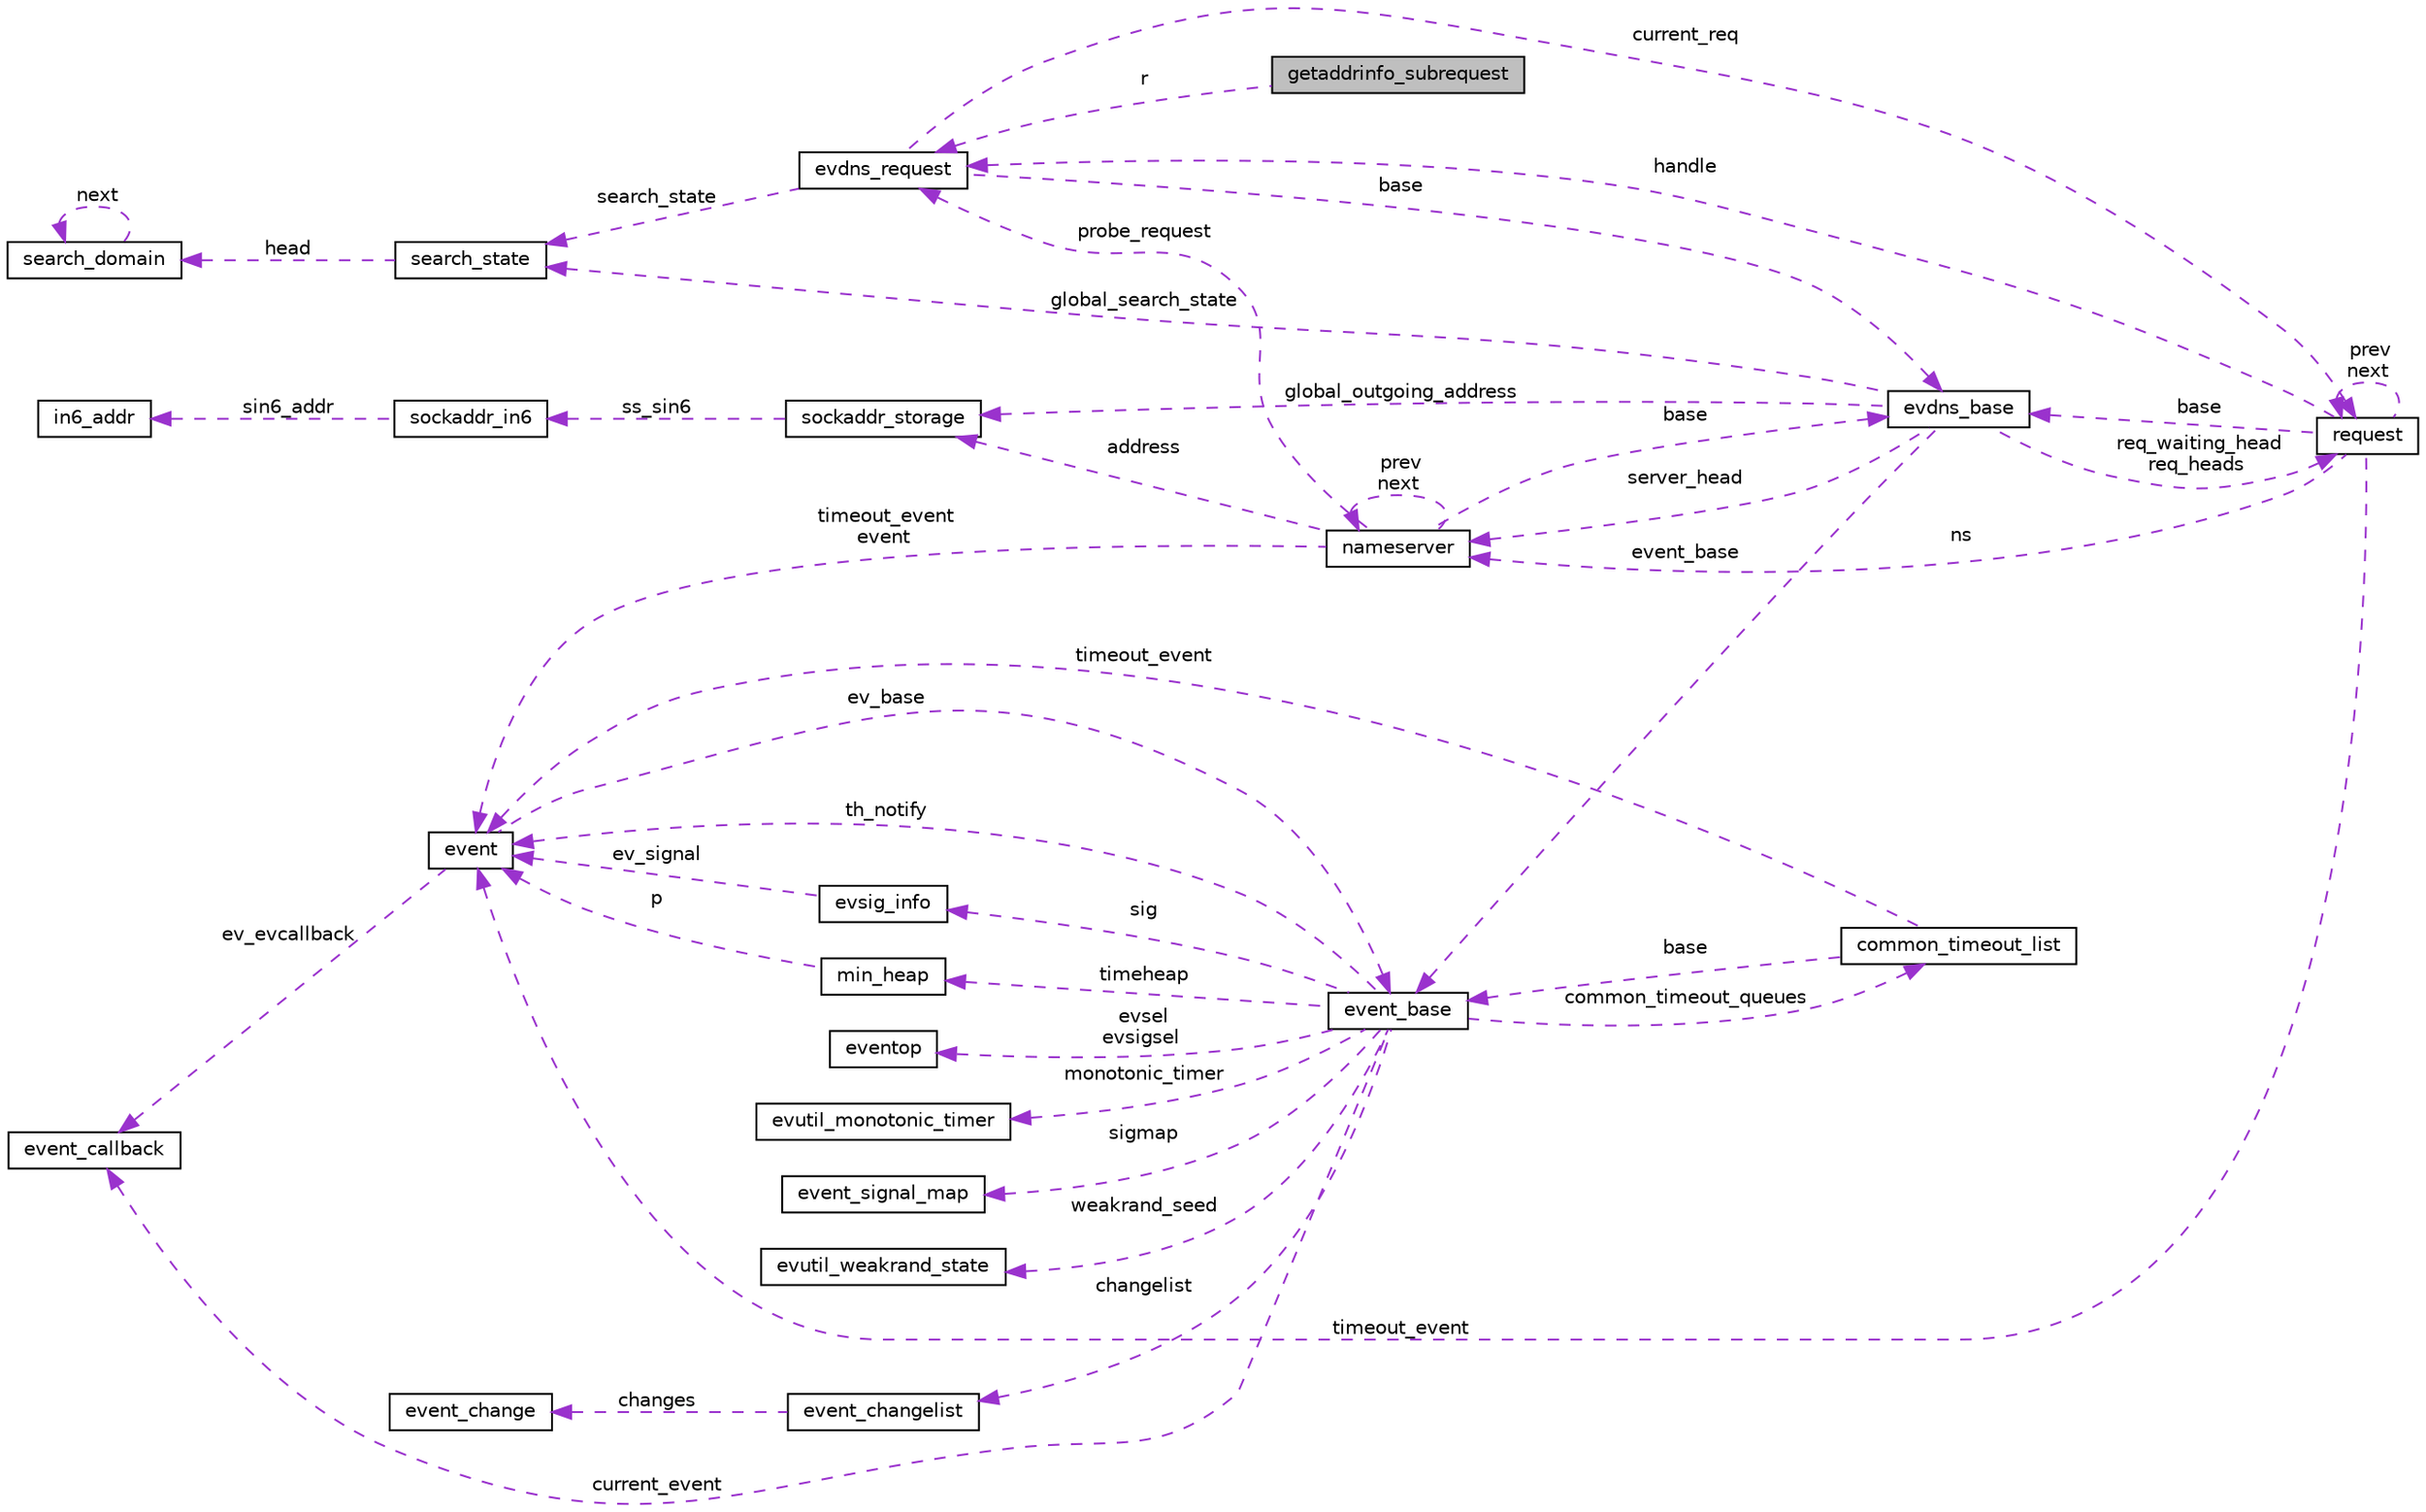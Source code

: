 digraph "getaddrinfo_subrequest"
{
 // LATEX_PDF_SIZE
  edge [fontname="Helvetica",fontsize="10",labelfontname="Helvetica",labelfontsize="10"];
  node [fontname="Helvetica",fontsize="10",shape=record];
  rankdir="LR";
  Node1 [label="getaddrinfo_subrequest",height=0.2,width=0.4,color="black", fillcolor="grey75", style="filled", fontcolor="black",tooltip=" "];
  Node2 -> Node1 [dir="back",color="darkorchid3",fontsize="10",style="dashed",label=" r" ,fontname="Helvetica"];
  Node2 [label="evdns_request",height=0.2,width=0.4,color="black", fillcolor="white", style="filled",URL="$structevdns__request.html",tooltip=" "];
  Node3 -> Node2 [dir="back",color="darkorchid3",fontsize="10",style="dashed",label=" base" ,fontname="Helvetica"];
  Node3 [label="evdns_base",height=0.2,width=0.4,color="black", fillcolor="white", style="filled",URL="$structevdns__base.html",tooltip=" "];
  Node4 -> Node3 [dir="back",color="darkorchid3",fontsize="10",style="dashed",label=" global_outgoing_address" ,fontname="Helvetica"];
  Node4 [label="sockaddr_storage",height=0.2,width=0.4,color="black", fillcolor="white", style="filled",URL="$structsockaddr__storage.html",tooltip=" "];
  Node5 -> Node4 [dir="back",color="darkorchid3",fontsize="10",style="dashed",label=" ss_sin6" ,fontname="Helvetica"];
  Node5 [label="sockaddr_in6",height=0.2,width=0.4,color="black", fillcolor="white", style="filled",URL="$structsockaddr__in6.html",tooltip=" "];
  Node6 -> Node5 [dir="back",color="darkorchid3",fontsize="10",style="dashed",label=" sin6_addr" ,fontname="Helvetica"];
  Node6 [label="in6_addr",height=0.2,width=0.4,color="black", fillcolor="white", style="filled",URL="$structin6__addr.html",tooltip=" "];
  Node7 -> Node3 [dir="back",color="darkorchid3",fontsize="10",style="dashed",label=" server_head" ,fontname="Helvetica"];
  Node7 [label="nameserver",height=0.2,width=0.4,color="black", fillcolor="white", style="filled",URL="$structnameserver.html",tooltip=" "];
  Node3 -> Node7 [dir="back",color="darkorchid3",fontsize="10",style="dashed",label=" base" ,fontname="Helvetica"];
  Node8 -> Node7 [dir="back",color="darkorchid3",fontsize="10",style="dashed",label=" timeout_event\nevent" ,fontname="Helvetica"];
  Node8 [label="event",height=0.2,width=0.4,color="black", fillcolor="white", style="filled",URL="$structevent.html",tooltip=" "];
  Node9 -> Node8 [dir="back",color="darkorchid3",fontsize="10",style="dashed",label=" ev_evcallback" ,fontname="Helvetica"];
  Node9 [label="event_callback",height=0.2,width=0.4,color="black", fillcolor="white", style="filled",URL="$structevent__callback.html",tooltip=" "];
  Node10 -> Node8 [dir="back",color="darkorchid3",fontsize="10",style="dashed",label=" ev_base" ,fontname="Helvetica"];
  Node10 [label="event_base",height=0.2,width=0.4,color="black", fillcolor="white", style="filled",URL="$structevent__base.html",tooltip=" "];
  Node11 -> Node10 [dir="back",color="darkorchid3",fontsize="10",style="dashed",label=" evsel\nevsigsel" ,fontname="Helvetica"];
  Node11 [label="eventop",height=0.2,width=0.4,color="black", fillcolor="white", style="filled",URL="$structeventop.html",tooltip=" "];
  Node12 -> Node10 [dir="back",color="darkorchid3",fontsize="10",style="dashed",label=" sig" ,fontname="Helvetica"];
  Node12 [label="evsig_info",height=0.2,width=0.4,color="black", fillcolor="white", style="filled",URL="$structevsig__info.html",tooltip=" "];
  Node8 -> Node12 [dir="back",color="darkorchid3",fontsize="10",style="dashed",label=" ev_signal" ,fontname="Helvetica"];
  Node13 -> Node10 [dir="back",color="darkorchid3",fontsize="10",style="dashed",label=" timeheap" ,fontname="Helvetica"];
  Node13 [label="min_heap",height=0.2,width=0.4,color="black", fillcolor="white", style="filled",URL="$structmin__heap.html",tooltip=" "];
  Node8 -> Node13 [dir="back",color="darkorchid3",fontsize="10",style="dashed",label=" p" ,fontname="Helvetica"];
  Node8 -> Node10 [dir="back",color="darkorchid3",fontsize="10",style="dashed",label=" th_notify" ,fontname="Helvetica"];
  Node9 -> Node10 [dir="back",color="darkorchid3",fontsize="10",style="dashed",label=" current_event" ,fontname="Helvetica"];
  Node14 -> Node10 [dir="back",color="darkorchid3",fontsize="10",style="dashed",label=" common_timeout_queues" ,fontname="Helvetica"];
  Node14 [label="common_timeout_list",height=0.2,width=0.4,color="black", fillcolor="white", style="filled",URL="$structcommon__timeout__list.html",tooltip=" "];
  Node8 -> Node14 [dir="back",color="darkorchid3",fontsize="10",style="dashed",label=" timeout_event" ,fontname="Helvetica"];
  Node10 -> Node14 [dir="back",color="darkorchid3",fontsize="10",style="dashed",label=" base" ,fontname="Helvetica"];
  Node15 -> Node10 [dir="back",color="darkorchid3",fontsize="10",style="dashed",label=" monotonic_timer" ,fontname="Helvetica"];
  Node15 [label="evutil_monotonic_timer",height=0.2,width=0.4,color="black", fillcolor="white", style="filled",URL="$structevutil__monotonic__timer.html",tooltip=" "];
  Node16 -> Node10 [dir="back",color="darkorchid3",fontsize="10",style="dashed",label=" sigmap" ,fontname="Helvetica"];
  Node16 [label="event_signal_map",height=0.2,width=0.4,color="black", fillcolor="white", style="filled",URL="$structevent__signal__map.html",tooltip=" "];
  Node17 -> Node10 [dir="back",color="darkorchid3",fontsize="10",style="dashed",label=" changelist" ,fontname="Helvetica"];
  Node17 [label="event_changelist",height=0.2,width=0.4,color="black", fillcolor="white", style="filled",URL="$structevent__changelist.html",tooltip=" "];
  Node18 -> Node17 [dir="back",color="darkorchid3",fontsize="10",style="dashed",label=" changes" ,fontname="Helvetica"];
  Node18 [label="event_change",height=0.2,width=0.4,color="black", fillcolor="white", style="filled",URL="$structevent__change.html",tooltip=" "];
  Node19 -> Node10 [dir="back",color="darkorchid3",fontsize="10",style="dashed",label=" weakrand_seed" ,fontname="Helvetica"];
  Node19 [label="evutil_weakrand_state",height=0.2,width=0.4,color="black", fillcolor="white", style="filled",URL="$structevutil__weakrand__state.html",tooltip=" "];
  Node4 -> Node7 [dir="back",color="darkorchid3",fontsize="10",style="dashed",label=" address" ,fontname="Helvetica"];
  Node2 -> Node7 [dir="back",color="darkorchid3",fontsize="10",style="dashed",label=" probe_request" ,fontname="Helvetica"];
  Node7 -> Node7 [dir="back",color="darkorchid3",fontsize="10",style="dashed",label=" prev\nnext" ,fontname="Helvetica"];
  Node20 -> Node3 [dir="back",color="darkorchid3",fontsize="10",style="dashed",label=" req_waiting_head\nreq_heads" ,fontname="Helvetica"];
  Node20 [label="request",height=0.2,width=0.4,color="black", fillcolor="white", style="filled",URL="$structrequest.html",tooltip=" "];
  Node3 -> Node20 [dir="back",color="darkorchid3",fontsize="10",style="dashed",label=" base" ,fontname="Helvetica"];
  Node8 -> Node20 [dir="back",color="darkorchid3",fontsize="10",style="dashed",label=" timeout_event" ,fontname="Helvetica"];
  Node2 -> Node20 [dir="back",color="darkorchid3",fontsize="10",style="dashed",label=" handle" ,fontname="Helvetica"];
  Node7 -> Node20 [dir="back",color="darkorchid3",fontsize="10",style="dashed",label=" ns" ,fontname="Helvetica"];
  Node20 -> Node20 [dir="back",color="darkorchid3",fontsize="10",style="dashed",label=" prev\nnext" ,fontname="Helvetica"];
  Node21 -> Node3 [dir="back",color="darkorchid3",fontsize="10",style="dashed",label=" global_search_state" ,fontname="Helvetica"];
  Node21 [label="search_state",height=0.2,width=0.4,color="black", fillcolor="white", style="filled",URL="$structsearch__state.html",tooltip=" "];
  Node22 -> Node21 [dir="back",color="darkorchid3",fontsize="10",style="dashed",label=" head" ,fontname="Helvetica"];
  Node22 [label="search_domain",height=0.2,width=0.4,color="black", fillcolor="white", style="filled",URL="$structsearch__domain.html",tooltip=" "];
  Node22 -> Node22 [dir="back",color="darkorchid3",fontsize="10",style="dashed",label=" next" ,fontname="Helvetica"];
  Node10 -> Node3 [dir="back",color="darkorchid3",fontsize="10",style="dashed",label=" event_base" ,fontname="Helvetica"];
  Node20 -> Node2 [dir="back",color="darkorchid3",fontsize="10",style="dashed",label=" current_req" ,fontname="Helvetica"];
  Node21 -> Node2 [dir="back",color="darkorchid3",fontsize="10",style="dashed",label=" search_state" ,fontname="Helvetica"];
}
